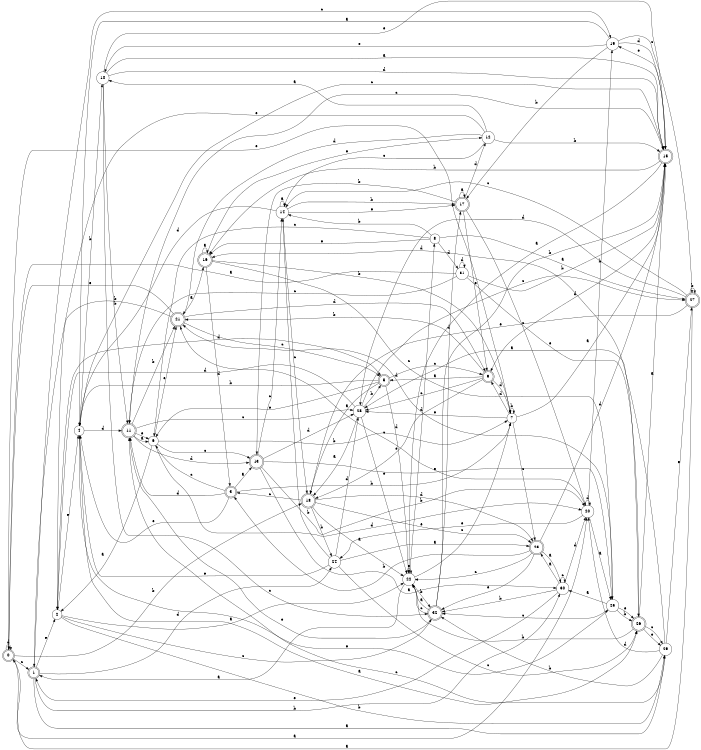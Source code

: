 digraph n27_10 {
__start0 [label="" shape="none"];

rankdir=LR;
size="8,5";

s0 [style="rounded,filled", color="black", fillcolor="white" shape="doublecircle", label="0"];
s1 [style="rounded,filled", color="black", fillcolor="white" shape="doublecircle", label="1"];
s2 [style="filled", color="black", fillcolor="white" shape="circle", label="2"];
s3 [style="rounded,filled", color="black", fillcolor="white" shape="doublecircle", label="3"];
s4 [style="filled", color="black", fillcolor="white" shape="circle", label="4"];
s5 [style="rounded,filled", color="black", fillcolor="white" shape="doublecircle", label="5"];
s6 [style="filled", color="black", fillcolor="white" shape="circle", label="6"];
s7 [style="filled", color="black", fillcolor="white" shape="circle", label="7"];
s8 [style="filled", color="black", fillcolor="white" shape="circle", label="8"];
s9 [style="rounded,filled", color="black", fillcolor="white" shape="doublecircle", label="9"];
s10 [style="filled", color="black", fillcolor="white" shape="circle", label="10"];
s11 [style="rounded,filled", color="black", fillcolor="white" shape="doublecircle", label="11"];
s12 [style="filled", color="black", fillcolor="white" shape="circle", label="12"];
s13 [style="rounded,filled", color="black", fillcolor="white" shape="doublecircle", label="13"];
s14 [style="filled", color="black", fillcolor="white" shape="circle", label="14"];
s15 [style="rounded,filled", color="black", fillcolor="white" shape="doublecircle", label="15"];
s16 [style="rounded,filled", color="black", fillcolor="white" shape="doublecircle", label="16"];
s17 [style="rounded,filled", color="black", fillcolor="white" shape="doublecircle", label="17"];
s18 [style="rounded,filled", color="black", fillcolor="white" shape="doublecircle", label="18"];
s19 [style="filled", color="black", fillcolor="white" shape="circle", label="19"];
s20 [style="filled", color="black", fillcolor="white" shape="circle", label="20"];
s21 [style="rounded,filled", color="black", fillcolor="white" shape="doublecircle", label="21"];
s22 [style="filled", color="black", fillcolor="white" shape="circle", label="22"];
s23 [style="rounded,filled", color="black", fillcolor="white" shape="doublecircle", label="23"];
s24 [style="filled", color="black", fillcolor="white" shape="circle", label="24"];
s25 [style="filled", color="black", fillcolor="white" shape="circle", label="25"];
s26 [style="rounded,filled", color="black", fillcolor="white" shape="doublecircle", label="26"];
s27 [style="rounded,filled", color="black", fillcolor="white" shape="doublecircle", label="27"];
s28 [style="filled", color="black", fillcolor="white" shape="circle", label="28"];
s29 [style="filled", color="black", fillcolor="white" shape="circle", label="29"];
s30 [style="filled", color="black", fillcolor="white" shape="circle", label="30"];
s31 [style="filled", color="black", fillcolor="white" shape="circle", label="31"];
s32 [style="rounded,filled", color="black", fillcolor="white" shape="doublecircle", label="32"];
s0 -> s20 [label="a"];
s0 -> s18 [label="b"];
s0 -> s1 [label="c"];
s0 -> s0 [label="d"];
s0 -> s7 [label="e"];
s1 -> s29 [label="a"];
s1 -> s30 [label="b"];
s1 -> s19 [label="c"];
s1 -> s24 [label="d"];
s1 -> s2 [label="e"];
s2 -> s22 [label="a"];
s2 -> s29 [label="b"];
s2 -> s32 [label="c"];
s2 -> s5 [label="d"];
s2 -> s4 [label="e"];
s3 -> s13 [label="a"];
s3 -> s7 [label="b"];
s3 -> s6 [label="c"];
s3 -> s11 [label="d"];
s3 -> s4 [label="e"];
s4 -> s26 [label="a"];
s4 -> s10 [label="b"];
s4 -> s15 [label="c"];
s4 -> s11 [label="d"];
s4 -> s25 [label="e"];
s5 -> s18 [label="a"];
s5 -> s4 [label="b"];
s5 -> s9 [label="c"];
s5 -> s22 [label="d"];
s5 -> s6 [label="e"];
s6 -> s2 [label="a"];
s6 -> s7 [label="b"];
s6 -> s13 [label="c"];
s6 -> s20 [label="d"];
s6 -> s21 [label="e"];
s7 -> s15 [label="a"];
s7 -> s7 [label="b"];
s7 -> s23 [label="c"];
s7 -> s9 [label="d"];
s7 -> s28 [label="e"];
s8 -> s27 [label="a"];
s8 -> s14 [label="b"];
s8 -> s6 [label="c"];
s8 -> s31 [label="d"];
s8 -> s16 [label="e"];
s9 -> s5 [label="a"];
s9 -> s21 [label="b"];
s9 -> s28 [label="c"];
s9 -> s7 [label="d"];
s9 -> s18 [label="e"];
s10 -> s15 [label="a"];
s10 -> s11 [label="b"];
s10 -> s32 [label="c"];
s10 -> s15 [label="d"];
s10 -> s15 [label="e"];
s11 -> s6 [label="a"];
s11 -> s21 [label="b"];
s11 -> s28 [label="c"];
s11 -> s13 [label="d"];
s11 -> s6 [label="e"];
s12 -> s10 [label="a"];
s12 -> s15 [label="b"];
s12 -> s14 [label="c"];
s12 -> s21 [label="d"];
s12 -> s1 [label="e"];
s13 -> s30 [label="a"];
s13 -> s20 [label="b"];
s13 -> s14 [label="c"];
s13 -> s28 [label="d"];
s13 -> s25 [label="e"];
s14 -> s14 [label="a"];
s14 -> s17 [label="b"];
s14 -> s18 [label="c"];
s14 -> s4 [label="d"];
s14 -> s17 [label="e"];
s15 -> s22 [label="a"];
s15 -> s16 [label="b"];
s15 -> s11 [label="c"];
s15 -> s9 [label="d"];
s15 -> s19 [label="e"];
s16 -> s16 [label="a"];
s16 -> s7 [label="b"];
s16 -> s25 [label="c"];
s16 -> s3 [label="d"];
s16 -> s12 [label="e"];
s17 -> s17 [label="a"];
s17 -> s13 [label="b"];
s17 -> s20 [label="c"];
s17 -> s12 [label="d"];
s17 -> s9 [label="e"];
s18 -> s22 [label="a"];
s18 -> s24 [label="b"];
s18 -> s3 [label="c"];
s18 -> s23 [label="d"];
s18 -> s23 [label="e"];
s19 -> s4 [label="a"];
s19 -> s17 [label="b"];
s19 -> s27 [label="c"];
s19 -> s15 [label="d"];
s19 -> s10 [label="e"];
s20 -> s25 [label="a"];
s20 -> s19 [label="b"];
s20 -> s21 [label="c"];
s20 -> s20 [label="d"];
s20 -> s24 [label="e"];
s21 -> s16 [label="a"];
s21 -> s2 [label="b"];
s21 -> s5 [label="c"];
s21 -> s9 [label="d"];
s21 -> s0 [label="e"];
s22 -> s1 [label="a"];
s22 -> s32 [label="b"];
s22 -> s7 [label="c"];
s22 -> s8 [label="d"];
s22 -> s22 [label="e"];
s23 -> s30 [label="a"];
s23 -> s3 [label="b"];
s23 -> s22 [label="c"];
s23 -> s15 [label="d"];
s23 -> s32 [label="e"];
s24 -> s23 [label="a"];
s24 -> s14 [label="b"];
s24 -> s26 [label="c"];
s24 -> s28 [label="d"];
s24 -> s4 [label="e"];
s25 -> s30 [label="a"];
s25 -> s26 [label="b"];
s25 -> s32 [label="c"];
s25 -> s21 [label="d"];
s25 -> s26 [label="e"];
s26 -> s15 [label="a"];
s26 -> s22 [label="b"];
s26 -> s29 [label="c"];
s26 -> s16 [label="d"];
s26 -> s29 [label="e"];
s27 -> s0 [label="a"];
s27 -> s27 [label="b"];
s27 -> s14 [label="c"];
s27 -> s28 [label="d"];
s27 -> s18 [label="e"];
s28 -> s18 [label="a"];
s28 -> s5 [label="b"];
s28 -> s27 [label="c"];
s28 -> s2 [label="d"];
s28 -> s22 [label="e"];
s29 -> s28 [label="a"];
s29 -> s32 [label="b"];
s29 -> s11 [label="c"];
s29 -> s20 [label="d"];
s29 -> s27 [label="e"];
s30 -> s23 [label="a"];
s30 -> s32 [label="b"];
s30 -> s30 [label="c"];
s30 -> s20 [label="d"];
s30 -> s1 [label="e"];
s31 -> s0 [label="a"];
s31 -> s15 [label="b"];
s31 -> s11 [label="c"];
s31 -> s31 [label="d"];
s31 -> s26 [label="e"];
s32 -> s22 [label="a"];
s32 -> s15 [label="b"];
s32 -> s22 [label="c"];
s32 -> s17 [label="d"];
s32 -> s11 [label="e"];

}